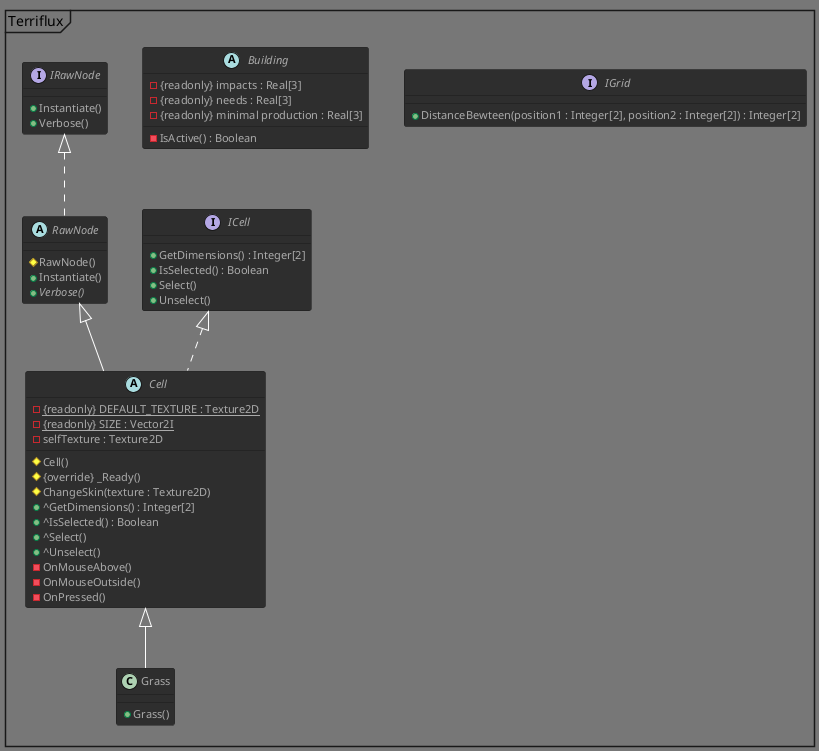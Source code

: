 @startuml
!theme reddress-darkgreen

mainframe Terriflux

/' GENERAL '/
interface IRawNode  /' Any node of our own creation '/
{
    + Instantiate() /' substitutes GD.Load '/
    + Verbose()
}
abstract RawNode implements IRawNode /' extends Godot.Node '/
{
    # RawNode() /' this.Name = this.getClass().ToString() '/ 
    + Instantiate() /' (IRawNode) GD.Load<PackedScene>(chemin_vers_noeud + noeud.Name) '/
    + {abstract} Verbose()
}

/' CELLS '/
interface ICell 
{
    + GetDimensions() : Integer[2] /' VectorI(x, y) '/
    + IsSelected() : Boolean
    + Select()
    + Unselect() /' TODO - actuel ResetTexture '/
}
abstract Cell extends RawNode implements ICell
{
    - {static} {readonly} DEFAULT_TEXTURE : Texture2D
    - {static} {readonly} SIZE : Vector2I 
    - selfTexture : Texture2D
    # Cell()
    # {override} _Ready() /' ChangeSkin() '/
    # ChangeSkin(texture : Texture2D)
    + ^GetDimensions() : Integer[2] 
    + ^IsSelected() : Boolean
    + ^Select()
    + ^Unselect() 
    - OnMouseAbove()
    - OnMouseOutside()
    - OnPressed()
}
class Grass extends Cell
{
    + Grass() 
}
abstract Building
{
    - {readonly} impacts : Real[3]
    - {readonly} needs : Real[3]
    - {readonly} minimal production : Real[3]
    - IsActive() : Boolean /' will produce sth this turn '/

    /' TODO '/
    
}


interface IGrid
{
    + DistanceBewteen(position1 : Integer[2], position2 : Integer[2]) : Integer[2] /' Tuple<int, int> '/

}


@enduml